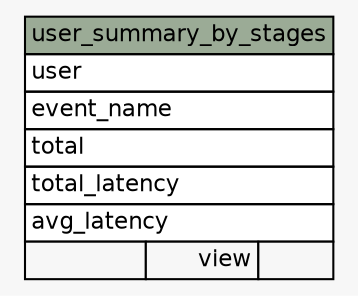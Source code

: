 // dot 6.0.1 on Linux 5.19.13-zen1-1-zen
// SchemaSpy rev 590
digraph "user_summary_by_stages" {
  graph [
    rankdir="RL"
    bgcolor="#f7f7f7"
    nodesep="0.18"
    ranksep="0.46"
    fontname="Helvetica"
    fontsize="11"
  ];
  node [
    fontname="Helvetica"
    fontsize="11"
    shape="plaintext"
  ];
  edge [
    arrowsize="0.8"
  ];
  "user_summary_by_stages" [
    label=<
    <TABLE BORDER="0" CELLBORDER="1" CELLSPACING="0" BGCOLOR="#ffffff">
      <TR><TD COLSPAN="3" BGCOLOR="#9bab96" ALIGN="CENTER">user_summary_by_stages</TD></TR>
      <TR><TD PORT="user" COLSPAN="3" ALIGN="LEFT">user</TD></TR>
      <TR><TD PORT="event_name" COLSPAN="3" ALIGN="LEFT">event_name</TD></TR>
      <TR><TD PORT="total" COLSPAN="3" ALIGN="LEFT">total</TD></TR>
      <TR><TD PORT="total_latency" COLSPAN="3" ALIGN="LEFT">total_latency</TD></TR>
      <TR><TD PORT="avg_latency" COLSPAN="3" ALIGN="LEFT">avg_latency</TD></TR>
      <TR><TD ALIGN="LEFT" BGCOLOR="#f7f7f7">  </TD><TD ALIGN="RIGHT" BGCOLOR="#f7f7f7">view</TD><TD ALIGN="RIGHT" BGCOLOR="#f7f7f7">  </TD></TR>
    </TABLE>>
    URL="tables/user_summary_by_stages.html"
    tooltip="user_summary_by_stages"
  ];
}
